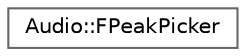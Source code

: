 digraph "Graphical Class Hierarchy"
{
 // INTERACTIVE_SVG=YES
 // LATEX_PDF_SIZE
  bgcolor="transparent";
  edge [fontname=Helvetica,fontsize=10,labelfontname=Helvetica,labelfontsize=10];
  node [fontname=Helvetica,fontsize=10,shape=box,height=0.2,width=0.4];
  rankdir="LR";
  Node0 [id="Node000000",label="Audio::FPeakPicker",height=0.2,width=0.4,color="grey40", fillcolor="white", style="filled",URL="$d2/dd4/classAudio_1_1FPeakPicker.html",tooltip=" "];
}
